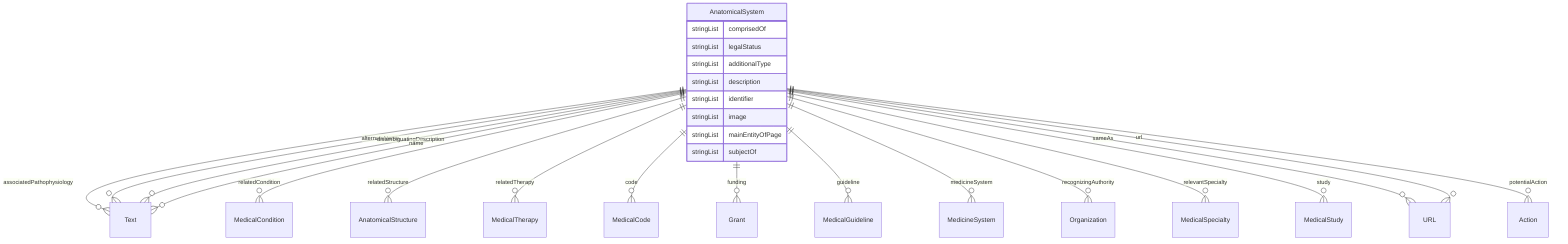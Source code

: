 erDiagram
AnatomicalSystem {
    stringList comprisedOf  
    stringList legalStatus  
    stringList additionalType  
    stringList description  
    stringList identifier  
    stringList image  
    stringList mainEntityOfPage  
    stringList subjectOf  
}

AnatomicalSystem ||--}o Text : "associatedPathophysiology"
AnatomicalSystem ||--}o MedicalCondition : "relatedCondition"
AnatomicalSystem ||--}o AnatomicalStructure : "relatedStructure"
AnatomicalSystem ||--}o MedicalTherapy : "relatedTherapy"
AnatomicalSystem ||--}o MedicalCode : "code"
AnatomicalSystem ||--}o Grant : "funding"
AnatomicalSystem ||--}o MedicalGuideline : "guideline"
AnatomicalSystem ||--}o MedicineSystem : "medicineSystem"
AnatomicalSystem ||--}o Organization : "recognizingAuthority"
AnatomicalSystem ||--}o MedicalSpecialty : "relevantSpecialty"
AnatomicalSystem ||--}o MedicalStudy : "study"
AnatomicalSystem ||--}o Text : "alternateName"
AnatomicalSystem ||--}o Text : "disambiguatingDescription"
AnatomicalSystem ||--}o Text : "name"
AnatomicalSystem ||--}o URL : "sameAs"
AnatomicalSystem ||--}o Action : "potentialAction"
AnatomicalSystem ||--}o URL : "url"